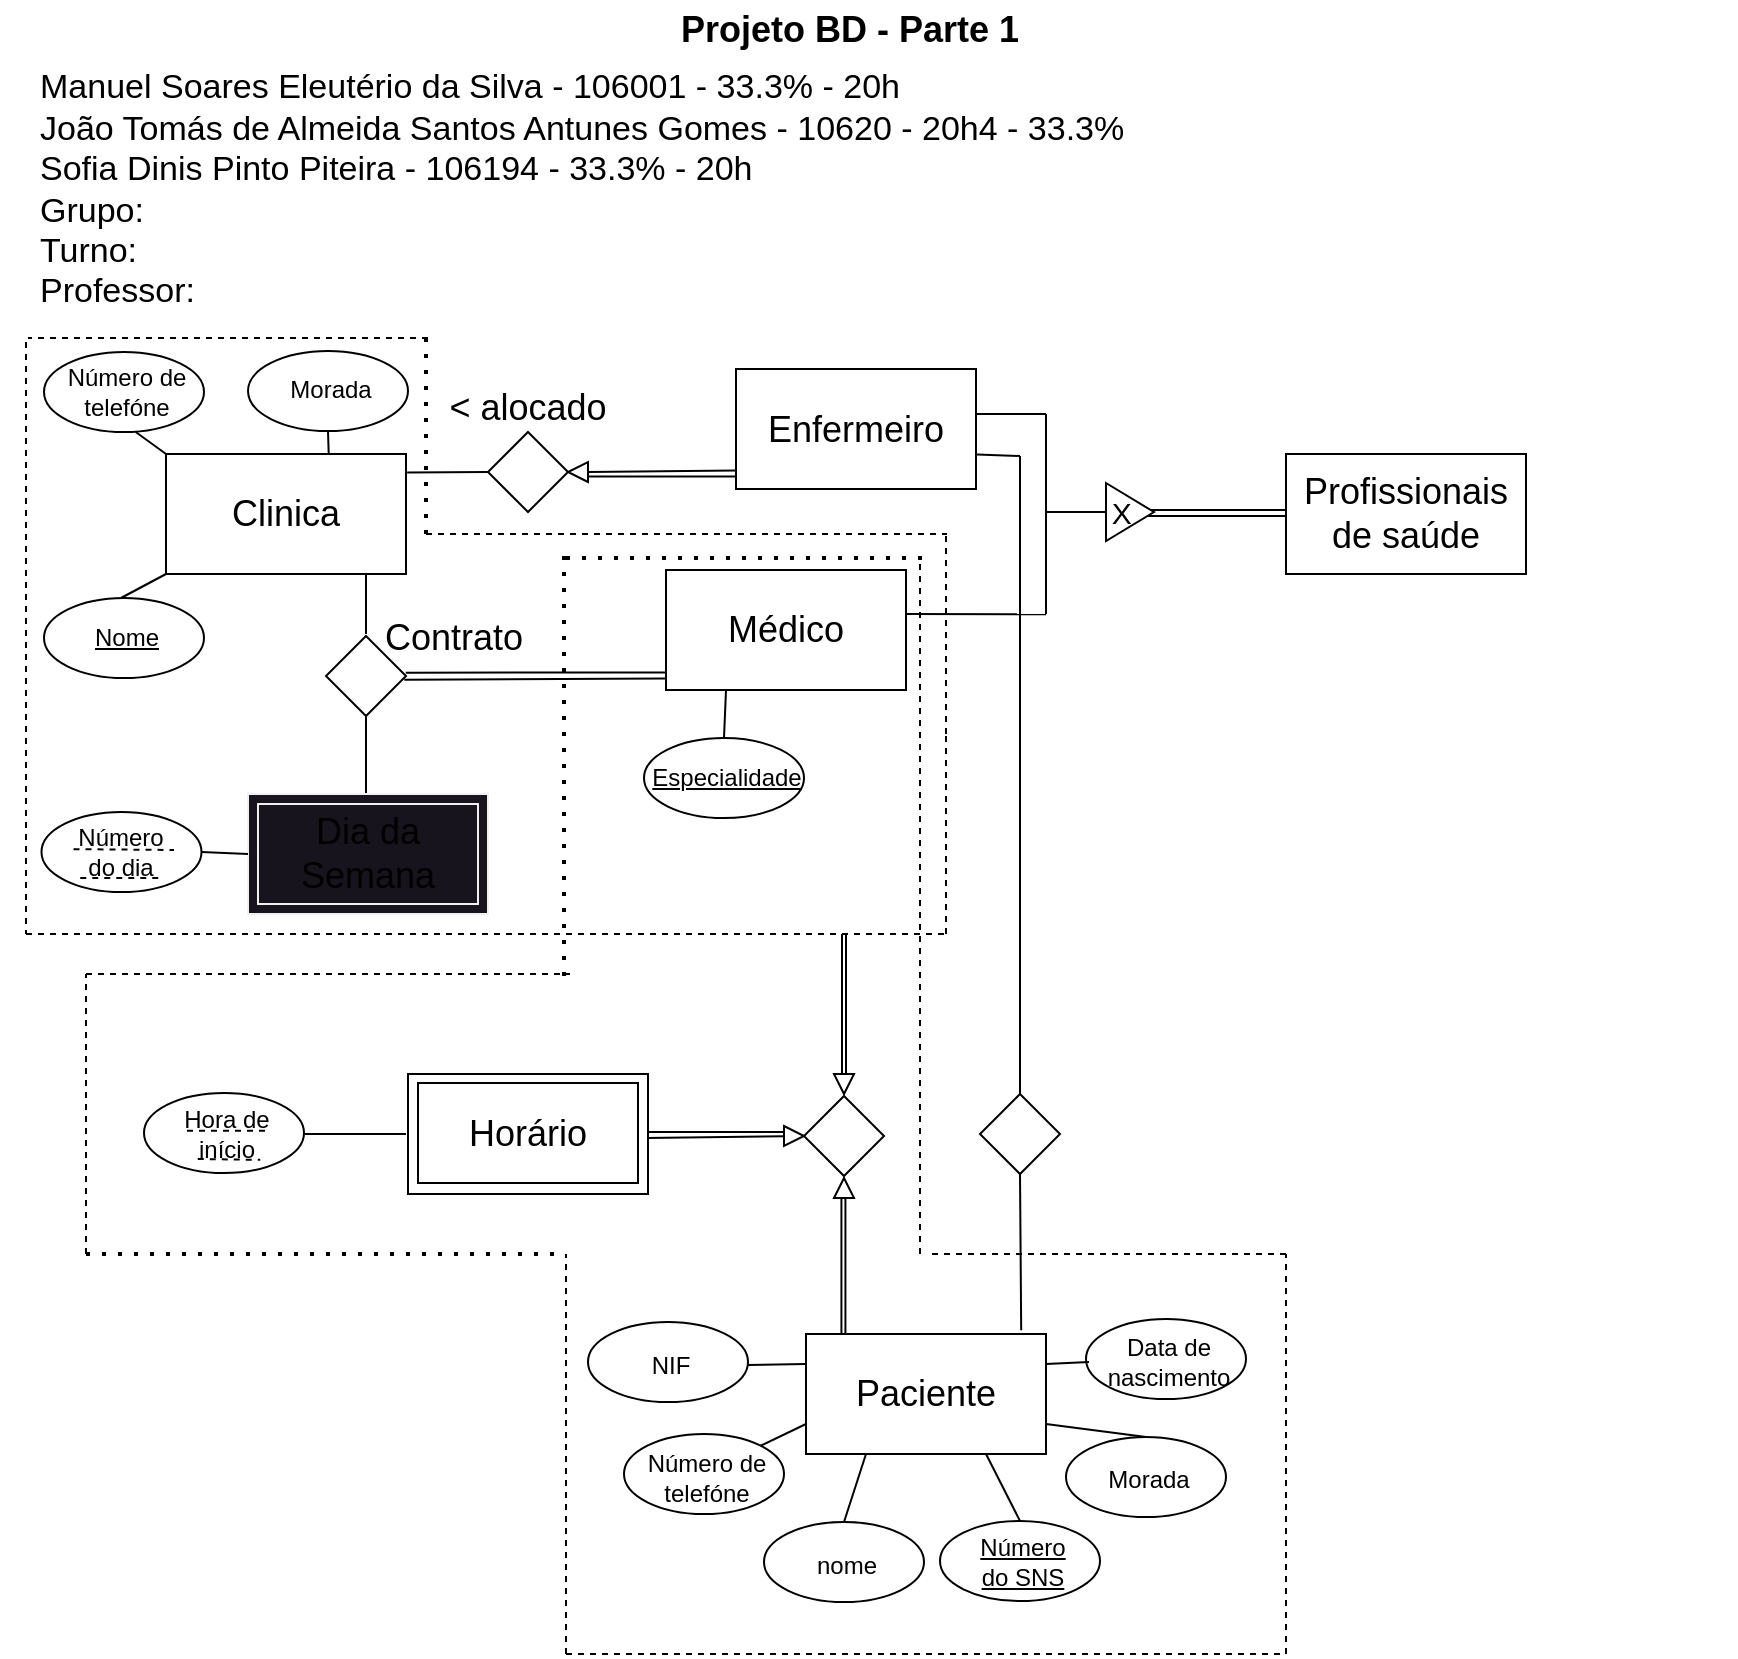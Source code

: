 <mxfile>
    <diagram id="Vmk2Yes_UuU7IunLGzfF" name="Page-1">
        <mxGraphModel dx="971" dy="524" grid="1" gridSize="10" guides="1" tooltips="1" connect="1" arrows="1" fold="1" page="1" pageScale="1" pageWidth="850" pageHeight="1100" math="0" shadow="0">
            <root>
                <mxCell id="0"/>
                <mxCell id="1" parent="0"/>
                <mxCell id="99" value="" style="ellipse;whiteSpace=wrap;html=1;fontSize=18;" vertex="1" parent="1">
                    <mxGeometry x="20.75" y="415" width="80" height="40" as="geometry"/>
                </mxCell>
                <mxCell id="2" value="" style="endArrow=none;html=1;" parent="1" edge="1">
                    <mxGeometry width="50" height="50" relative="1" as="geometry">
                        <mxPoint x="573" y="264" as="sourcePoint"/>
                        <mxPoint x="643" y="264" as="targetPoint"/>
                    </mxGeometry>
                </mxCell>
                <mxCell id="3" value="" style="endArrow=none;html=1;" parent="1" edge="1">
                    <mxGeometry width="50" height="50" relative="1" as="geometry">
                        <mxPoint x="573" y="267" as="sourcePoint"/>
                        <mxPoint x="643" y="267" as="targetPoint"/>
                    </mxGeometry>
                </mxCell>
                <mxCell id="4" value="" style="endArrow=none;html=1;exitX=0.997;exitY=0.458;exitDx=0;exitDy=0;exitPerimeter=0;" parent="1" source="15" edge="1">
                    <mxGeometry width="50" height="50" relative="1" as="geometry">
                        <mxPoint x="233" y="345.21" as="sourcePoint"/>
                        <mxPoint x="333" y="345.21" as="targetPoint"/>
                    </mxGeometry>
                </mxCell>
                <mxCell id="5" value="" style="endArrow=none;html=1;exitX=0.979;exitY=0.546;exitDx=0;exitDy=0;exitPerimeter=0;" parent="1" source="15" edge="1">
                    <mxGeometry width="50" height="50" relative="1" as="geometry">
                        <mxPoint x="233" y="348.21" as="sourcePoint"/>
                        <mxPoint x="333" y="348.21" as="targetPoint"/>
                    </mxGeometry>
                </mxCell>
                <mxCell id="6" value="&lt;font style=&quot;font-size: 18px;&quot;&gt;Clinica&lt;/font&gt;" style="rounded=0;whiteSpace=wrap;html=1;" parent="1" vertex="1">
                    <mxGeometry x="83" y="236" width="120" height="60" as="geometry"/>
                </mxCell>
                <mxCell id="7" value="&lt;span style=&quot;font-size: 18px;&quot;&gt;Profissionais&lt;br&gt;de saúde&lt;br&gt;&lt;/span&gt;" style="rounded=0;whiteSpace=wrap;html=1;" parent="1" vertex="1">
                    <mxGeometry x="643" y="236" width="120" height="60" as="geometry"/>
                </mxCell>
                <mxCell id="8" value="&lt;font style=&quot;font-size: 15px;&quot;&gt;X&amp;nbsp;&amp;nbsp;&lt;/font&gt;" style="triangle;whiteSpace=wrap;html=1;fontSize=18;" parent="1" vertex="1">
                    <mxGeometry x="553" y="250.5" width="24" height="29" as="geometry"/>
                </mxCell>
                <mxCell id="9" value="" style="endArrow=none;html=1;fontSize=13;entryX=0;entryY=0.5;entryDx=0;entryDy=0;" parent="1" target="8" edge="1">
                    <mxGeometry width="50" height="50" relative="1" as="geometry">
                        <mxPoint x="523" y="265" as="sourcePoint"/>
                        <mxPoint x="503" y="236" as="targetPoint"/>
                    </mxGeometry>
                </mxCell>
                <mxCell id="10" value="" style="endArrow=none;html=1;fontSize=13;" parent="1" edge="1">
                    <mxGeometry width="50" height="50" relative="1" as="geometry">
                        <mxPoint x="523" y="316" as="sourcePoint"/>
                        <mxPoint x="523" y="216" as="targetPoint"/>
                    </mxGeometry>
                </mxCell>
                <mxCell id="11" value="" style="endArrow=none;html=1;fontSize=13;" parent="1" edge="1">
                    <mxGeometry width="50" height="50" relative="1" as="geometry">
                        <mxPoint x="453" y="316" as="sourcePoint"/>
                        <mxPoint x="523" y="316.177" as="targetPoint"/>
                    </mxGeometry>
                </mxCell>
                <mxCell id="12" value="" style="endArrow=none;html=1;fontSize=13;" parent="1" edge="1">
                    <mxGeometry width="50" height="50" relative="1" as="geometry">
                        <mxPoint x="483" y="216" as="sourcePoint"/>
                        <mxPoint x="523" y="216" as="targetPoint"/>
                    </mxGeometry>
                </mxCell>
                <mxCell id="13" value="&lt;font style=&quot;font-size: 18px;&quot;&gt;Enfermeiro&lt;/font&gt;" style="rounded=0;whiteSpace=wrap;html=1;fontSize=13;" parent="1" vertex="1">
                    <mxGeometry x="368" y="193.5" width="120" height="60" as="geometry"/>
                </mxCell>
                <mxCell id="14" value="&lt;font style=&quot;font-size: 18px;&quot;&gt;Médico&lt;/font&gt;" style="rounded=0;whiteSpace=wrap;html=1;fontSize=13;" parent="1" vertex="1">
                    <mxGeometry x="333" y="294" width="120" height="60" as="geometry"/>
                </mxCell>
                <mxCell id="15" value="" style="rhombus;whiteSpace=wrap;html=1;fontSize=18;" parent="1" vertex="1">
                    <mxGeometry x="163" y="327" width="40" height="40" as="geometry"/>
                </mxCell>
                <mxCell id="20" style="edgeStyle=none;html=1;fontSize=18;" parent="1" source="16" edge="1">
                    <mxGeometry relative="1" as="geometry">
                        <mxPoint x="263" y="246" as="targetPoint"/>
                    </mxGeometry>
                </mxCell>
                <mxCell id="16" value="" style="rhombus;whiteSpace=wrap;html=1;fontSize=18;" parent="1" vertex="1">
                    <mxGeometry x="244" y="225" width="40" height="40" as="geometry"/>
                </mxCell>
                <mxCell id="18" value="" style="endArrow=none;html=1;startArrow=none;" parent="1" source="23" edge="1">
                    <mxGeometry width="50" height="50" relative="1" as="geometry">
                        <mxPoint x="283" y="244" as="sourcePoint"/>
                        <mxPoint x="368" y="244.21" as="targetPoint"/>
                    </mxGeometry>
                </mxCell>
                <mxCell id="19" value="" style="endArrow=none;html=1;exitX=0.1;exitY=0.279;exitDx=0;exitDy=0;exitPerimeter=0;" parent="1" source="23" edge="1">
                    <mxGeometry width="50" height="50" relative="1" as="geometry">
                        <mxPoint x="294" y="248" as="sourcePoint"/>
                        <mxPoint x="368" y="247.21" as="targetPoint"/>
                    </mxGeometry>
                </mxCell>
                <mxCell id="21" value="" style="endArrow=none;html=1;fontSize=18;" parent="1" edge="1">
                    <mxGeometry width="50" height="50" relative="1" as="geometry">
                        <mxPoint x="183" y="296" as="sourcePoint"/>
                        <mxPoint x="183" y="326" as="targetPoint"/>
                    </mxGeometry>
                </mxCell>
                <mxCell id="22" value="" style="endArrow=none;html=1;fontSize=18;entryX=0;entryY=0.5;entryDx=0;entryDy=0;exitX=1.005;exitY=0.155;exitDx=0;exitDy=0;exitPerimeter=0;" parent="1" source="6" target="16" edge="1">
                    <mxGeometry width="50" height="50" relative="1" as="geometry">
                        <mxPoint x="213" y="286" as="sourcePoint"/>
                        <mxPoint x="263" y="236" as="targetPoint"/>
                    </mxGeometry>
                </mxCell>
                <mxCell id="23" value="" style="triangle;whiteSpace=wrap;html=1;fontSize=18;direction=west;fillColor=#FFFFFF;" parent="1" vertex="1">
                    <mxGeometry x="284" y="240" width="10" height="10" as="geometry"/>
                </mxCell>
                <mxCell id="25" value="&amp;lt; alocado" style="text;html=1;strokeColor=none;fillColor=none;align=center;verticalAlign=middle;whiteSpace=wrap;rounded=0;fontSize=18;" parent="1" vertex="1">
                    <mxGeometry x="219" y="197.5" width="90" height="30" as="geometry"/>
                </mxCell>
                <mxCell id="26" value="Contrato" style="text;html=1;strokeColor=none;fillColor=none;align=center;verticalAlign=middle;whiteSpace=wrap;rounded=0;fontSize=18;" parent="1" vertex="1">
                    <mxGeometry x="182" y="313" width="90" height="30" as="geometry"/>
                </mxCell>
                <mxCell id="27" value="" style="endArrow=none;html=1;fontSize=18;entryX=0.5;entryY=1;entryDx=0;entryDy=0;" parent="1" target="15" edge="1">
                    <mxGeometry width="50" height="50" relative="1" as="geometry">
                        <mxPoint x="183" y="406" as="sourcePoint"/>
                        <mxPoint x="223" y="246" as="targetPoint"/>
                    </mxGeometry>
                </mxCell>
                <mxCell id="33" value="" style="endArrow=none;html=1;fontSize=12;entryX=0.551;entryY=1.099;entryDx=0;entryDy=0;exitX=0;exitY=0;exitDx=0;exitDy=0;entryPerimeter=0;" parent="1" source="6" edge="1">
                    <mxGeometry width="50" height="50" relative="1" as="geometry">
                        <mxPoint x="173" y="326" as="sourcePoint"/>
                        <mxPoint x="67.856" y="224.97" as="targetPoint"/>
                    </mxGeometry>
                </mxCell>
                <mxCell id="40" value="" style="endArrow=none;html=1;fontSize=12;entryX=0;entryY=1;entryDx=0;entryDy=0;exitX=0.5;exitY=0;exitDx=0;exitDy=0;" parent="1" target="6" edge="1">
                    <mxGeometry width="50" height="50" relative="1" as="geometry">
                        <mxPoint x="60.5" y="308.0" as="sourcePoint"/>
                        <mxPoint x="223" y="286" as="targetPoint"/>
                    </mxGeometry>
                </mxCell>
                <mxCell id="41" value="" style="rounded=0;whiteSpace=wrap;html=1;strokeColor=#F0F0F0;fontSize=12;fillColor=#18141D;" parent="1" vertex="1">
                    <mxGeometry x="124" y="406" width="120" height="60" as="geometry"/>
                </mxCell>
                <mxCell id="42" value="Dia da Semana" style="rounded=0;whiteSpace=wrap;html=1;strokeColor=#F0F0F0;fontSize=18;fillColor=#18141D;" parent="1" vertex="1">
                    <mxGeometry x="129" y="411" width="110" height="50" as="geometry"/>
                </mxCell>
                <mxCell id="50" value="" style="endArrow=none;html=1;fontSize=18;exitX=1;exitY=0.5;exitDx=0;exitDy=0;entryX=0;entryY=0.5;entryDx=0;entryDy=0;" parent="1" source="44" target="41" edge="1">
                    <mxGeometry width="50" height="50" relative="1" as="geometry">
                        <mxPoint x="173" y="336" as="sourcePoint"/>
                        <mxPoint x="223" y="286" as="targetPoint"/>
                    </mxGeometry>
                </mxCell>
                <mxCell id="51" value="" style="endArrow=none;html=1;fontSize=18;entryX=0.5;entryY=1;entryDx=0;entryDy=0;exitX=0.678;exitY=0.005;exitDx=0;exitDy=0;exitPerimeter=0;" parent="1" source="6" target="112" edge="1">
                    <mxGeometry width="50" height="50" relative="1" as="geometry">
                        <mxPoint x="163" y="286" as="sourcePoint"/>
                        <mxPoint x="162.75" y="226" as="targetPoint"/>
                    </mxGeometry>
                </mxCell>
                <mxCell id="44" value="Número&lt;br&gt;do dia" style="text;html=1;strokeColor=none;fillColor=none;align=center;verticalAlign=middle;whiteSpace=wrap;rounded=0;fontSize=12;" parent="1" vertex="1">
                    <mxGeometry x="20.25" y="420" width="80.5" height="30" as="geometry"/>
                </mxCell>
                <mxCell id="54" value="" style="endArrow=none;dashed=1;html=1;fontSize=18;" parent="1" edge="1">
                    <mxGeometry width="50" height="50" relative="1" as="geometry">
                        <mxPoint x="473" y="376" as="sourcePoint"/>
                        <mxPoint x="473" y="276" as="targetPoint"/>
                    </mxGeometry>
                </mxCell>
                <mxCell id="56" value="" style="endArrow=none;dashed=1;html=1;fontSize=18;" parent="1" edge="1">
                    <mxGeometry width="50" height="50" relative="1" as="geometry">
                        <mxPoint x="473" y="476" as="sourcePoint"/>
                        <mxPoint x="473" y="376" as="targetPoint"/>
                    </mxGeometry>
                </mxCell>
                <mxCell id="57" value="" style="endArrow=none;dashed=1;html=1;fontSize=18;" parent="1" edge="1">
                    <mxGeometry width="50" height="50" relative="1" as="geometry">
                        <mxPoint x="13" y="476" as="sourcePoint"/>
                        <mxPoint x="473" y="476" as="targetPoint"/>
                    </mxGeometry>
                </mxCell>
                <mxCell id="58" value="" style="endArrow=none;dashed=1;html=1;fontSize=18;" parent="1" edge="1">
                    <mxGeometry width="50" height="50" relative="1" as="geometry">
                        <mxPoint x="13" y="180" as="sourcePoint"/>
                        <mxPoint x="13" y="476" as="targetPoint"/>
                    </mxGeometry>
                </mxCell>
                <mxCell id="60" value="" style="endArrow=none;dashed=1;html=1;fontSize=18;" parent="1" edge="1">
                    <mxGeometry width="50" height="50" relative="1" as="geometry">
                        <mxPoint x="214" y="178" as="sourcePoint"/>
                        <mxPoint x="14" y="178" as="targetPoint"/>
                    </mxGeometry>
                </mxCell>
                <mxCell id="61" value="" style="endArrow=none;dashed=1;html=1;dashPattern=1 3;strokeWidth=2;fontSize=18;" parent="1" edge="1">
                    <mxGeometry width="50" height="50" relative="1" as="geometry">
                        <mxPoint x="213" y="276" as="sourcePoint"/>
                        <mxPoint x="213" y="178" as="targetPoint"/>
                    </mxGeometry>
                </mxCell>
                <mxCell id="62" value="" style="endArrow=none;dashed=1;html=1;fontSize=18;" parent="1" edge="1">
                    <mxGeometry width="50" height="50" relative="1" as="geometry">
                        <mxPoint x="213" y="276" as="sourcePoint"/>
                        <mxPoint x="473.514" y="276" as="targetPoint"/>
                    </mxGeometry>
                </mxCell>
                <mxCell id="67" value="" style="endArrow=none;html=1;fontSize=18;entryX=0.25;entryY=1;entryDx=0;entryDy=0;exitX=0.5;exitY=0;exitDx=0;exitDy=0;" parent="1" source="102" target="14" edge="1">
                    <mxGeometry width="50" height="50" relative="1" as="geometry">
                        <mxPoint x="323.5" y="380.0" as="sourcePoint"/>
                        <mxPoint x="293" y="336" as="targetPoint"/>
                    </mxGeometry>
                </mxCell>
                <mxCell id="68" value="" style="endArrow=none;html=1;fontSize=18;" parent="1" edge="1">
                    <mxGeometry width="50" height="50" relative="1" as="geometry">
                        <mxPoint x="510" y="557.771" as="sourcePoint"/>
                        <mxPoint x="510" y="237" as="targetPoint"/>
                    </mxGeometry>
                </mxCell>
                <mxCell id="69" value="" style="rhombus;whiteSpace=wrap;html=1;fontSize=18;" parent="1" vertex="1">
                    <mxGeometry x="490" y="556" width="40" height="40" as="geometry"/>
                </mxCell>
                <mxCell id="71" value="" style="rhombus;whiteSpace=wrap;html=1;fontSize=18;" parent="1" vertex="1">
                    <mxGeometry x="402" y="557" width="40" height="40" as="geometry"/>
                </mxCell>
                <mxCell id="72" value="" style="endArrow=none;html=1;fontSize=18;" parent="1" edge="1">
                    <mxGeometry width="50" height="50" relative="1" as="geometry">
                        <mxPoint x="423" y="546" as="sourcePoint"/>
                        <mxPoint x="423" y="476" as="targetPoint"/>
                    </mxGeometry>
                </mxCell>
                <mxCell id="73" value="" style="endArrow=none;html=1;fontSize=18;" parent="1" edge="1">
                    <mxGeometry width="50" height="50" relative="1" as="geometry">
                        <mxPoint x="421" y="546" as="sourcePoint"/>
                        <mxPoint x="421" y="476" as="targetPoint"/>
                    </mxGeometry>
                </mxCell>
                <mxCell id="74" value="" style="triangle;whiteSpace=wrap;html=1;fontSize=18;direction=south;fillColor=#FFFFFF;" parent="1" vertex="1">
                    <mxGeometry x="417" y="546" width="10" height="10" as="geometry"/>
                </mxCell>
                <mxCell id="75" value="" style="endArrow=none;html=1;fontSize=18;" parent="1" edge="1">
                    <mxGeometry width="50" height="50" relative="1" as="geometry">
                        <mxPoint x="422.71" y="676" as="sourcePoint"/>
                        <mxPoint x="422.71" y="606" as="targetPoint"/>
                    </mxGeometry>
                </mxCell>
                <mxCell id="76" value="" style="endArrow=none;html=1;fontSize=18;" parent="1" edge="1">
                    <mxGeometry width="50" height="50" relative="1" as="geometry">
                        <mxPoint x="420.71" y="676" as="sourcePoint"/>
                        <mxPoint x="420.71" y="606" as="targetPoint"/>
                    </mxGeometry>
                </mxCell>
                <mxCell id="77" value="" style="endArrow=none;html=1;fontSize=18;" parent="1" edge="1">
                    <mxGeometry width="50" height="50" relative="1" as="geometry">
                        <mxPoint x="323" y="575" as="sourcePoint"/>
                        <mxPoint x="393" y="575" as="targetPoint"/>
                    </mxGeometry>
                </mxCell>
                <mxCell id="78" value="" style="endArrow=none;html=1;fontSize=18;startArrow=none;" parent="1" source="80" edge="1">
                    <mxGeometry width="50" height="50" relative="1" as="geometry">
                        <mxPoint x="323" y="578" as="sourcePoint"/>
                        <mxPoint x="393" y="578" as="targetPoint"/>
                    </mxGeometry>
                </mxCell>
                <mxCell id="79" value="" style="triangle;whiteSpace=wrap;html=1;fontSize=18;direction=north;fillColor=#FFFFFF;" parent="1" vertex="1">
                    <mxGeometry x="417" y="598" width="10" height="10" as="geometry"/>
                </mxCell>
                <mxCell id="81" value="" style="endArrow=none;html=1;fontSize=18;" parent="1" target="80" edge="1">
                    <mxGeometry width="50" height="50" relative="1" as="geometry">
                        <mxPoint x="323.0" y="578" as="sourcePoint"/>
                        <mxPoint x="393" y="578" as="targetPoint"/>
                    </mxGeometry>
                </mxCell>
                <mxCell id="80" value="" style="triangle;whiteSpace=wrap;html=1;fontSize=18;direction=east;fillColor=#FFFFFF;" parent="1" vertex="1">
                    <mxGeometry x="392" y="572" width="10" height="10" as="geometry"/>
                </mxCell>
                <mxCell id="94" value="" style="ellipse;whiteSpace=wrap;html=1;fontSize=18;" vertex="1" parent="1">
                    <mxGeometry x="72" y="555.5" width="80" height="40" as="geometry"/>
                </mxCell>
                <mxCell id="83" value="" style="endArrow=none;html=1;fontSize=18;entryX=0.5;entryY=1;entryDx=0;entryDy=0;exitX=0.905;exitY=-0.032;exitDx=0;exitDy=0;exitPerimeter=0;" parent="1" target="69" edge="1">
                    <mxGeometry width="50" height="50" relative="1" as="geometry">
                        <mxPoint x="510.6" y="674.08" as="sourcePoint"/>
                        <mxPoint x="263" y="576" as="targetPoint"/>
                    </mxGeometry>
                </mxCell>
                <mxCell id="88" value="" style="rounded=0;whiteSpace=wrap;html=1;" vertex="1" parent="1">
                    <mxGeometry x="204" y="546" width="120" height="60" as="geometry"/>
                </mxCell>
                <mxCell id="89" value="&lt;font style=&quot;font-size: 18px;&quot;&gt;Horário&lt;/font&gt;" style="rounded=0;whiteSpace=wrap;html=1;" vertex="1" parent="1">
                    <mxGeometry x="209" y="550.5" width="110" height="50" as="geometry"/>
                </mxCell>
                <mxCell id="90" value="" style="endArrow=none;html=1;fontSize=18;entryX=1;entryY=0.5;entryDx=0;entryDy=0;" edge="1" parent="1" target="86">
                    <mxGeometry width="50" height="50" relative="1" as="geometry">
                        <mxPoint x="203" y="576" as="sourcePoint"/>
                        <mxPoint x="183" y="626" as="targetPoint"/>
                    </mxGeometry>
                </mxCell>
                <mxCell id="92" value="" style="endArrow=none;dashed=1;html=1;fontSize=18;" edge="1" parent="1">
                    <mxGeometry width="50" height="50" relative="1" as="geometry">
                        <mxPoint x="93.5" y="574.33" as="sourcePoint"/>
                        <mxPoint x="133.5" y="574.33" as="targetPoint"/>
                    </mxGeometry>
                </mxCell>
                <mxCell id="86" value="Hora de&lt;br&gt;início" style="text;html=1;strokeColor=none;fillColor=none;align=center;verticalAlign=middle;whiteSpace=wrap;rounded=0;fontSize=12;" vertex="1" parent="1">
                    <mxGeometry x="73.5" y="566.5" width="78.5" height="19" as="geometry"/>
                </mxCell>
                <mxCell id="93" value="" style="endArrow=none;dashed=1;html=1;fontSize=18;" edge="1" parent="1">
                    <mxGeometry width="50" height="50" relative="1" as="geometry">
                        <mxPoint x="98.88" y="588.5" as="sourcePoint"/>
                        <mxPoint x="130.13" y="588.92" as="targetPoint"/>
                    </mxGeometry>
                </mxCell>
                <mxCell id="52" value="" style="endArrow=none;dashed=1;html=1;fontSize=18;" parent="1" edge="1">
                    <mxGeometry width="50" height="50" relative="1" as="geometry">
                        <mxPoint x="36.75" y="433.58" as="sourcePoint"/>
                        <mxPoint x="87" y="434" as="targetPoint"/>
                    </mxGeometry>
                </mxCell>
                <mxCell id="53" value="" style="endArrow=none;dashed=1;html=1;fontSize=18;" parent="1" edge="1">
                    <mxGeometry width="50" height="50" relative="1" as="geometry">
                        <mxPoint x="40.13" y="448.0" as="sourcePoint"/>
                        <mxPoint x="79.38" y="448" as="targetPoint"/>
                    </mxGeometry>
                </mxCell>
                <mxCell id="101" value="Paciente" style="rounded=0;whiteSpace=wrap;html=1;fontSize=18;" vertex="1" parent="1">
                    <mxGeometry x="403" y="676" width="120" height="60" as="geometry"/>
                </mxCell>
                <mxCell id="102" value="" style="ellipse;whiteSpace=wrap;html=1;fontSize=18;" vertex="1" parent="1">
                    <mxGeometry x="322" y="378" width="80" height="40" as="geometry"/>
                </mxCell>
                <mxCell id="104" value="&lt;u&gt;Especialidade&lt;/u&gt;" style="text;html=1;strokeColor=none;fillColor=none;align=center;verticalAlign=middle;whiteSpace=wrap;rounded=0;fontSize=12;" vertex="1" parent="1">
                    <mxGeometry x="323.5" y="388" width="78.5" height="19" as="geometry"/>
                </mxCell>
                <mxCell id="107" value="" style="ellipse;whiteSpace=wrap;html=1;fontSize=18;" vertex="1" parent="1">
                    <mxGeometry x="22" y="308" width="80" height="40" as="geometry"/>
                </mxCell>
                <mxCell id="108" value="&lt;u&gt;Nome&lt;/u&gt;" style="text;html=1;strokeColor=none;fillColor=none;align=center;verticalAlign=middle;whiteSpace=wrap;rounded=0;fontSize=12;" vertex="1" parent="1">
                    <mxGeometry x="23.5" y="318" width="78.5" height="19" as="geometry"/>
                </mxCell>
                <mxCell id="110" value="" style="ellipse;whiteSpace=wrap;html=1;fontSize=18;" vertex="1" parent="1">
                    <mxGeometry x="22" y="185" width="80" height="40" as="geometry"/>
                </mxCell>
                <mxCell id="111" value="Número de&lt;br&gt;telefóne" style="text;html=1;strokeColor=none;fillColor=none;align=center;verticalAlign=middle;whiteSpace=wrap;rounded=0;fontSize=12;" vertex="1" parent="1">
                    <mxGeometry x="23.5" y="195" width="78.5" height="19" as="geometry"/>
                </mxCell>
                <mxCell id="112" value="" style="ellipse;whiteSpace=wrap;html=1;fontSize=18;" vertex="1" parent="1">
                    <mxGeometry x="124" y="184.5" width="80" height="40" as="geometry"/>
                </mxCell>
                <mxCell id="113" value="Morada" style="text;html=1;strokeColor=none;fillColor=none;align=center;verticalAlign=middle;whiteSpace=wrap;rounded=0;fontSize=12;" vertex="1" parent="1">
                    <mxGeometry x="125.5" y="194.5" width="78.5" height="19" as="geometry"/>
                </mxCell>
                <mxCell id="115" value="" style="endArrow=none;html=1;fontSize=18;exitX=1.004;exitY=0.713;exitDx=0;exitDy=0;exitPerimeter=0;" edge="1" parent="1" source="13">
                    <mxGeometry width="50" height="50" relative="1" as="geometry">
                        <mxPoint x="490" y="237" as="sourcePoint"/>
                        <mxPoint x="510" y="237" as="targetPoint"/>
                    </mxGeometry>
                </mxCell>
                <mxCell id="116" value="" style="endArrow=none;dashed=1;html=1;dashPattern=1 3;strokeWidth=2;fontSize=18;" edge="1" parent="1">
                    <mxGeometry width="50" height="50" relative="1" as="geometry">
                        <mxPoint x="283" y="288" as="sourcePoint"/>
                        <mxPoint x="463" y="288" as="targetPoint"/>
                    </mxGeometry>
                </mxCell>
                <mxCell id="117" value="" style="endArrow=none;dashed=1;html=1;dashPattern=1 3;strokeWidth=2;fontSize=18;" edge="1" parent="1">
                    <mxGeometry width="50" height="50" relative="1" as="geometry">
                        <mxPoint x="282" y="497" as="sourcePoint"/>
                        <mxPoint x="282" y="287" as="targetPoint"/>
                    </mxGeometry>
                </mxCell>
                <mxCell id="118" value="" style="endArrow=none;dashed=1;html=1;fontSize=18;" edge="1" parent="1">
                    <mxGeometry width="50" height="50" relative="1" as="geometry">
                        <mxPoint x="460" y="636" as="sourcePoint"/>
                        <mxPoint x="460" y="287" as="targetPoint"/>
                    </mxGeometry>
                </mxCell>
                <mxCell id="119" value="" style="endArrow=none;dashed=1;html=1;fontSize=18;" edge="1" parent="1">
                    <mxGeometry width="50" height="50" relative="1" as="geometry">
                        <mxPoint x="43" y="496" as="sourcePoint"/>
                        <mxPoint x="285" y="496" as="targetPoint"/>
                    </mxGeometry>
                </mxCell>
                <mxCell id="120" value="" style="endArrow=none;dashed=1;html=1;fontSize=18;" edge="1" parent="1">
                    <mxGeometry width="50" height="50" relative="1" as="geometry">
                        <mxPoint x="43" y="636" as="sourcePoint"/>
                        <mxPoint x="43" y="496" as="targetPoint"/>
                    </mxGeometry>
                </mxCell>
                <mxCell id="121" value="" style="endArrow=none;dashed=1;html=1;dashPattern=1 3;strokeWidth=2;fontSize=18;" edge="1" parent="1">
                    <mxGeometry width="50" height="50" relative="1" as="geometry">
                        <mxPoint x="43" y="636" as="sourcePoint"/>
                        <mxPoint x="283" y="636" as="targetPoint"/>
                    </mxGeometry>
                </mxCell>
                <mxCell id="122" value="" style="ellipse;whiteSpace=wrap;html=1;fontSize=18;" vertex="1" parent="1">
                    <mxGeometry x="312" y="726" width="80" height="40" as="geometry"/>
                </mxCell>
                <mxCell id="123" value="Número de&lt;br&gt;telefóne" style="text;html=1;strokeColor=none;fillColor=none;align=center;verticalAlign=middle;whiteSpace=wrap;rounded=0;fontSize=12;" vertex="1" parent="1">
                    <mxGeometry x="313.5" y="738" width="78.5" height="19" as="geometry"/>
                </mxCell>
                <mxCell id="127" value="" style="ellipse;whiteSpace=wrap;html=1;fontSize=18;" vertex="1" parent="1">
                    <mxGeometry x="382" y="770" width="80" height="40" as="geometry"/>
                </mxCell>
                <mxCell id="128" value="nome" style="text;html=1;strokeColor=none;fillColor=none;align=center;verticalAlign=middle;whiteSpace=wrap;rounded=0;fontSize=12;" vertex="1" parent="1">
                    <mxGeometry x="383.5" y="782" width="78.5" height="19" as="geometry"/>
                </mxCell>
                <mxCell id="129" value="" style="ellipse;whiteSpace=wrap;html=1;fontSize=18;" vertex="1" parent="1">
                    <mxGeometry x="294" y="670" width="80" height="40" as="geometry"/>
                </mxCell>
                <mxCell id="130" value="NIF" style="text;html=1;strokeColor=none;fillColor=none;align=center;verticalAlign=middle;whiteSpace=wrap;rounded=0;fontSize=12;" vertex="1" parent="1">
                    <mxGeometry x="295.5" y="682" width="78.5" height="19" as="geometry"/>
                </mxCell>
                <mxCell id="131" value="" style="ellipse;whiteSpace=wrap;html=1;fontSize=18;" vertex="1" parent="1">
                    <mxGeometry x="470" y="769.5" width="80" height="40" as="geometry"/>
                </mxCell>
                <mxCell id="132" value="&lt;u&gt;Número &lt;br&gt;do SNS&lt;/u&gt;" style="text;html=1;strokeColor=none;fillColor=none;align=center;verticalAlign=middle;whiteSpace=wrap;rounded=0;fontSize=12;" vertex="1" parent="1">
                    <mxGeometry x="471.5" y="780.5" width="78.5" height="19" as="geometry"/>
                </mxCell>
                <mxCell id="133" value="" style="ellipse;whiteSpace=wrap;html=1;fontSize=18;" vertex="1" parent="1">
                    <mxGeometry x="533" y="727.5" width="80" height="40" as="geometry"/>
                </mxCell>
                <mxCell id="134" value="Morada" style="text;html=1;strokeColor=none;fillColor=none;align=center;verticalAlign=middle;whiteSpace=wrap;rounded=0;fontSize=12;" vertex="1" parent="1">
                    <mxGeometry x="534.5" y="739.5" width="78.5" height="19" as="geometry"/>
                </mxCell>
                <mxCell id="135" value="" style="ellipse;whiteSpace=wrap;html=1;fontSize=18;" vertex="1" parent="1">
                    <mxGeometry x="543" y="668.5" width="80" height="40" as="geometry"/>
                </mxCell>
                <mxCell id="136" value="Data de&lt;br&gt;nascimento" style="text;html=1;strokeColor=none;fillColor=none;align=center;verticalAlign=middle;whiteSpace=wrap;rounded=0;fontSize=12;" vertex="1" parent="1">
                    <mxGeometry x="544.5" y="680.5" width="78.5" height="19" as="geometry"/>
                </mxCell>
                <mxCell id="137" value="" style="endArrow=none;html=1;fontSize=18;entryX=0.25;entryY=1;entryDx=0;entryDy=0;exitX=0.5;exitY=0;exitDx=0;exitDy=0;" edge="1" parent="1" source="127" target="101">
                    <mxGeometry width="50" height="50" relative="1" as="geometry">
                        <mxPoint x="353" y="796" as="sourcePoint"/>
                        <mxPoint x="403" y="746" as="targetPoint"/>
                    </mxGeometry>
                </mxCell>
                <mxCell id="138" value="" style="endArrow=none;html=1;fontSize=18;entryX=0.75;entryY=1;entryDx=0;entryDy=0;exitX=0.5;exitY=0;exitDx=0;exitDy=0;" edge="1" parent="1" source="131" target="101">
                    <mxGeometry width="50" height="50" relative="1" as="geometry">
                        <mxPoint x="353" y="796" as="sourcePoint"/>
                        <mxPoint x="403" y="746" as="targetPoint"/>
                    </mxGeometry>
                </mxCell>
                <mxCell id="139" value="" style="endArrow=none;html=1;fontSize=18;entryX=0;entryY=0.75;entryDx=0;entryDy=0;exitX=1;exitY=0;exitDx=0;exitDy=0;" edge="1" parent="1" source="122" target="101">
                    <mxGeometry width="50" height="50" relative="1" as="geometry">
                        <mxPoint x="353" y="796" as="sourcePoint"/>
                        <mxPoint x="403" y="746" as="targetPoint"/>
                    </mxGeometry>
                </mxCell>
                <mxCell id="140" value="" style="endArrow=none;html=1;fontSize=18;entryX=1;entryY=0.75;entryDx=0;entryDy=0;exitX=0.5;exitY=0;exitDx=0;exitDy=0;" edge="1" parent="1" source="133" target="101">
                    <mxGeometry width="50" height="50" relative="1" as="geometry">
                        <mxPoint x="353" y="796" as="sourcePoint"/>
                        <mxPoint x="403" y="746" as="targetPoint"/>
                    </mxGeometry>
                </mxCell>
                <mxCell id="141" value="" style="endArrow=none;html=1;fontSize=18;entryX=0;entryY=0.25;entryDx=0;entryDy=0;exitX=1;exitY=0.5;exitDx=0;exitDy=0;" edge="1" parent="1" source="130" target="101">
                    <mxGeometry width="50" height="50" relative="1" as="geometry">
                        <mxPoint x="353" y="796" as="sourcePoint"/>
                        <mxPoint x="403" y="746" as="targetPoint"/>
                    </mxGeometry>
                </mxCell>
                <mxCell id="142" value="" style="endArrow=none;html=1;fontSize=18;entryX=1;entryY=0.25;entryDx=0;entryDy=0;exitX=0;exitY=0.5;exitDx=0;exitDy=0;" edge="1" parent="1" source="136" target="101">
                    <mxGeometry width="50" height="50" relative="1" as="geometry">
                        <mxPoint x="353" y="796" as="sourcePoint"/>
                        <mxPoint x="403" y="746" as="targetPoint"/>
                    </mxGeometry>
                </mxCell>
                <mxCell id="144" value="" style="endArrow=none;dashed=1;html=1;fontSize=18;" edge="1" parent="1">
                    <mxGeometry width="50" height="50" relative="1" as="geometry">
                        <mxPoint x="283" y="836" as="sourcePoint"/>
                        <mxPoint x="283" y="636" as="targetPoint"/>
                    </mxGeometry>
                </mxCell>
                <mxCell id="145" value="" style="endArrow=none;dashed=1;html=1;fontSize=18;" edge="1" parent="1">
                    <mxGeometry width="50" height="50" relative="1" as="geometry">
                        <mxPoint x="283" y="836" as="sourcePoint"/>
                        <mxPoint x="643" y="836" as="targetPoint"/>
                    </mxGeometry>
                </mxCell>
                <mxCell id="146" value="" style="endArrow=none;dashed=1;html=1;fontSize=18;" edge="1" parent="1">
                    <mxGeometry width="50" height="50" relative="1" as="geometry">
                        <mxPoint x="643" y="636" as="sourcePoint"/>
                        <mxPoint x="463" y="636" as="targetPoint"/>
                    </mxGeometry>
                </mxCell>
                <mxCell id="147" value="" style="endArrow=none;dashed=1;html=1;fontSize=18;" edge="1" parent="1">
                    <mxGeometry width="50" height="50" relative="1" as="geometry">
                        <mxPoint x="643" y="836" as="sourcePoint"/>
                        <mxPoint x="643" y="636" as="targetPoint"/>
                    </mxGeometry>
                </mxCell>
                <mxCell id="150" value="&lt;span style=&quot;&quot;&gt;&lt;b&gt;Projeto BD - Parte 1&lt;/b&gt;&lt;/span&gt;" style="text;html=1;strokeColor=none;fillColor=none;align=center;verticalAlign=middle;whiteSpace=wrap;rounded=0;fontSize=18;" vertex="1" parent="1">
                    <mxGeometry y="9" width="850" height="30" as="geometry"/>
                </mxCell>
                <mxCell id="153" value="Manuel Soares Eleutério da Silva - 106001 - 33.3% - 20h&lt;br&gt;João Tomás de Almeida Santos Antunes Gomes - 10620 - 20h4 - 33.3%&lt;br&gt;Sofia Dinis Pinto Piteira - 106194 - 33.3% - 20h&lt;br&gt;Grupo:&lt;br&gt;Turno:&lt;br&gt;Professor:" style="text;html=1;strokeColor=none;fillColor=none;align=left;verticalAlign=middle;whiteSpace=wrap;rounded=0;fontSize=17;" vertex="1" parent="1">
                    <mxGeometry x="18" y="43.5" width="850" height="121" as="geometry"/>
                </mxCell>
            </root>
        </mxGraphModel>
    </diagram>
</mxfile>